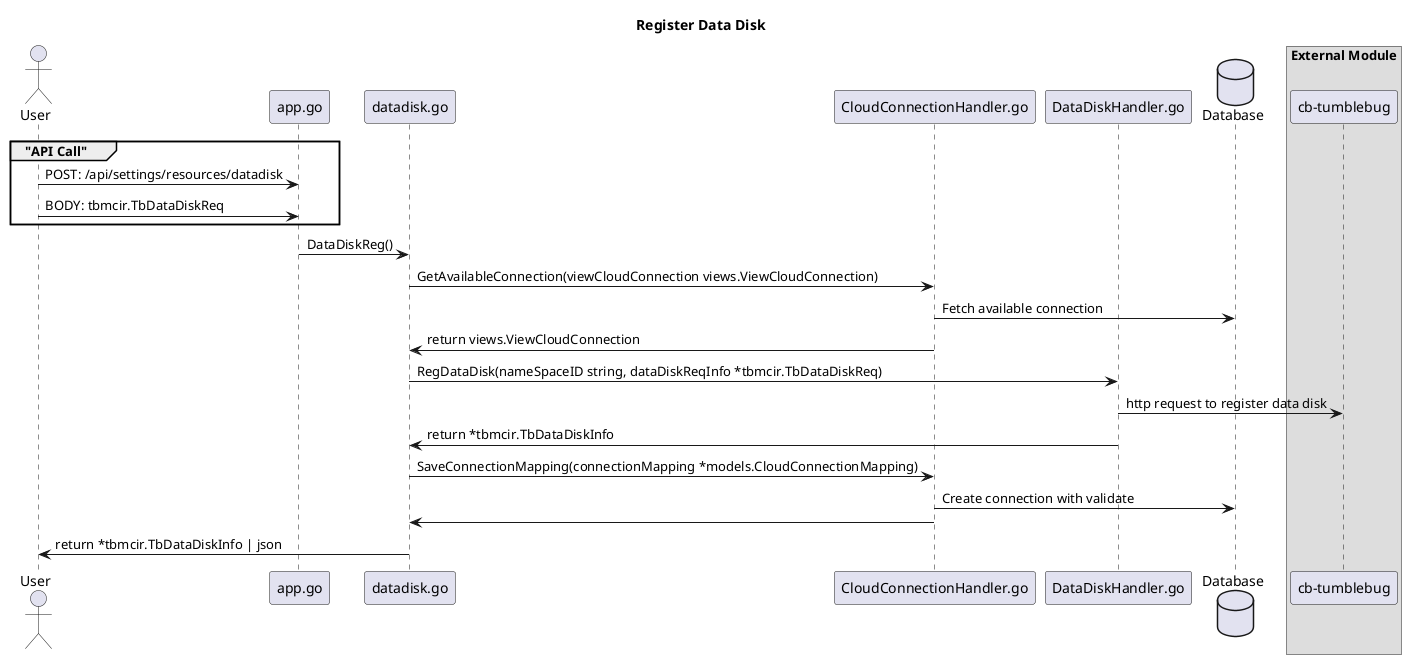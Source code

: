 @startuml

title "Register Data Disk"

actor User as user

participant "app.go" as app
participant "datadisk.go" as route
participant "CloudConnectionHandler.go" as connectionHandler
participant "DataDiskHandler.go" as datadiskHandler
database Database as DB
box "External Module"
participant "cb-tumblebug" as tumblebug
end box

group  "API Call"
user    -> app : POST: /api/settings/resources/datadisk
user    -> app : BODY: tbmcir.TbDataDiskReq
end

app     -> route: DataDiskReg()
route -> connectionHandler: GetAvailableConnection(viewCloudConnection views.ViewCloudConnection)
connectionHandler -> DB: Fetch available connection
route <- connectionHandler: return views.ViewCloudConnection

route   -> datadiskHandler: RegDataDisk(nameSpaceID string, dataDiskReqInfo *tbmcir.TbDataDiskReq)
datadiskHandler -> tumblebug: http request to register data disk
route <- datadiskHandler: return *tbmcir.TbDataDiskInfo

route -> connectionHandler: SaveConnectionMapping(connectionMapping *models.CloudConnectionMapping)
connectionHandler -> DB: Create connection with validate
route <- connectionHandler: 

user <- route: return *tbmcir.TbDataDiskInfo | json

@enduml

